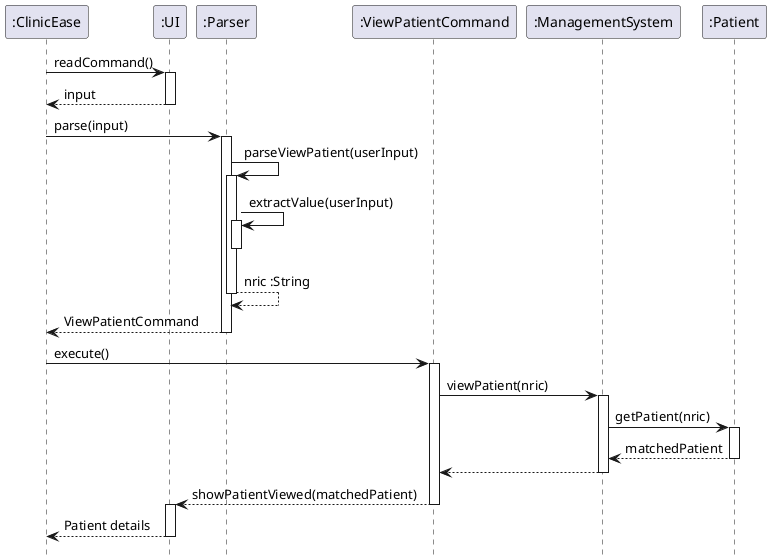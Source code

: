 @startuml
hide footbox

participant ":ClinicEase" as ClinicEase
participant ":UI" as UI
participant ":Parser" as Parser
participant ":ViewPatientCommand" as ViewPatientCommand
participant ":ManagementSystem" as ManagementSystem
participant ":Patient" as Patient

ClinicEase -> UI : readCommand()
activate UI

UI --> ClinicEase : input
deactivate UI
ClinicEase -> Parser : parse(input)
activate Parser
Parser -> Parser : parseViewPatient(userInput)
activate Parser
Parser -> Parser : extractValue(userInput)
activate Parser
deactivate Parser
Parser --> Parser : nric :String
deactivate Parser

Parser --> ClinicEase : ViewPatientCommand

deactivate Parser

ClinicEase -> ViewPatientCommand : execute()
activate ViewPatientCommand

ViewPatientCommand -> ManagementSystem : viewPatient(nric)
activate ManagementSystem

ManagementSystem -> Patient : getPatient(nric)
activate Patient

Patient --> ManagementSystem : matchedPatient
deactivate Patient

ManagementSystem --> ViewPatientCommand
deactivate ManagementSystem

ViewPatientCommand --> UI : showPatientViewed(matchedPatient)
deactivate ViewPatientCommand
activate UI

UI --> ClinicEase : Patient details
deactivate UI

@enduml
